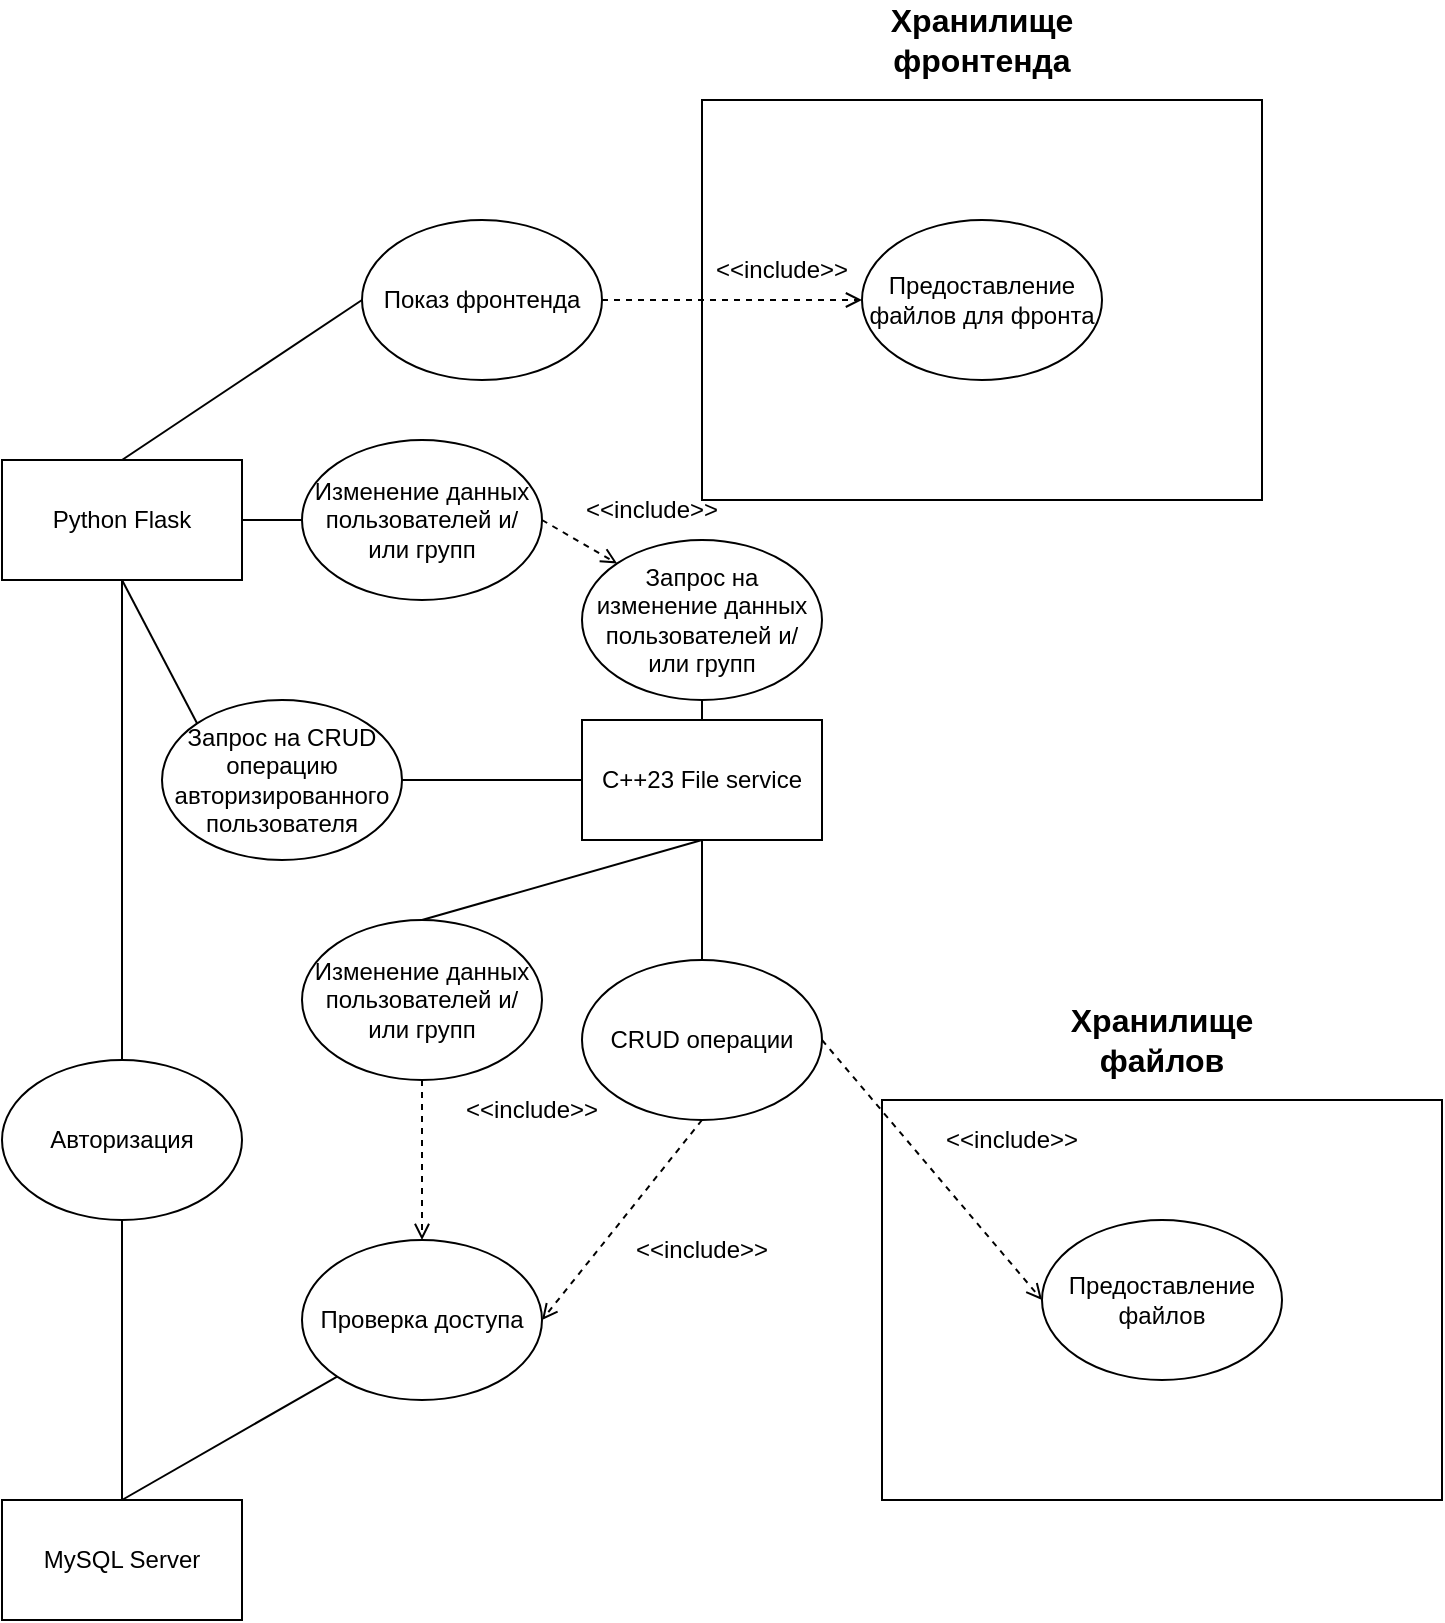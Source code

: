 <mxfile version="28.0.6">
  <diagram id="R2lEEEUBdFMjLlhIrx00" name="Page-1">
    <mxGraphModel dx="1426" dy="849" grid="1" gridSize="10" guides="1" tooltips="1" connect="1" arrows="1" fold="1" page="1" pageScale="1" pageWidth="850" pageHeight="1100" background="none" math="0" shadow="0" extFonts="Permanent Marker^https://fonts.googleapis.com/css?family=Permanent+Marker">
      <root>
        <mxCell id="0" />
        <mxCell id="1" parent="0" />
        <mxCell id="S2tcNsi_jUHl9u1Tu0x6-1" value="Python Flask" style="rounded=0;whiteSpace=wrap;html=1;labelBackgroundColor=none;" parent="1" vertex="1">
          <mxGeometry x="120" y="240" width="120" height="60" as="geometry" />
        </mxCell>
        <mxCell id="S2tcNsi_jUHl9u1Tu0x6-2" value="C++23 File service" style="rounded=0;whiteSpace=wrap;html=1;labelBackgroundColor=none;" parent="1" vertex="1">
          <mxGeometry x="410" y="370" width="120" height="60" as="geometry" />
        </mxCell>
        <mxCell id="S2tcNsi_jUHl9u1Tu0x6-3" value="MySQL Server" style="rounded=0;whiteSpace=wrap;html=1;labelBackgroundColor=none;" parent="1" vertex="1">
          <mxGeometry x="120" y="760" width="120" height="60" as="geometry" />
        </mxCell>
        <mxCell id="S2tcNsi_jUHl9u1Tu0x6-6" value="Авторизация" style="ellipse;whiteSpace=wrap;html=1;labelBackgroundColor=none;" parent="1" vertex="1">
          <mxGeometry x="120" y="540" width="120" height="80" as="geometry" />
        </mxCell>
        <mxCell id="7xHQM9Qk9Ej6QY44m_fx-1" value="" style="endArrow=none;html=1;rounded=0;entryX=0.5;entryY=0;entryDx=0;entryDy=0;exitX=0.5;exitY=1;exitDx=0;exitDy=0;labelBackgroundColor=none;fontColor=default;" parent="1" source="S2tcNsi_jUHl9u1Tu0x6-1" target="S2tcNsi_jUHl9u1Tu0x6-6" edge="1">
          <mxGeometry width="50" height="50" relative="1" as="geometry">
            <mxPoint x="380" y="750" as="sourcePoint" />
            <mxPoint x="430" y="700" as="targetPoint" />
          </mxGeometry>
        </mxCell>
        <mxCell id="7xHQM9Qk9Ej6QY44m_fx-2" value="" style="endArrow=none;html=1;rounded=0;entryX=0.5;entryY=0;entryDx=0;entryDy=0;exitX=0.5;exitY=1;exitDx=0;exitDy=0;labelBackgroundColor=none;fontColor=default;" parent="1" source="S2tcNsi_jUHl9u1Tu0x6-6" target="S2tcNsi_jUHl9u1Tu0x6-3" edge="1">
          <mxGeometry width="50" height="50" relative="1" as="geometry">
            <mxPoint x="270" y="660" as="sourcePoint" />
            <mxPoint x="400" y="650" as="targetPoint" />
          </mxGeometry>
        </mxCell>
        <mxCell id="7xHQM9Qk9Ej6QY44m_fx-3" value="Запрос на CRUD операцию авторизированного пользователя" style="ellipse;whiteSpace=wrap;html=1;labelBackgroundColor=none;" parent="1" vertex="1">
          <mxGeometry x="200" y="360" width="120" height="80" as="geometry" />
        </mxCell>
        <mxCell id="7xHQM9Qk9Ej6QY44m_fx-6" value="Изменение данных пользователей и/или&lt;span style=&quot;background-color: transparent; color: light-dark(rgb(0, 0, 0), rgb(255, 255, 255));&quot;&gt;&amp;nbsp;групп&lt;/span&gt;" style="ellipse;whiteSpace=wrap;html=1;labelBackgroundColor=none;" parent="1" vertex="1">
          <mxGeometry x="270" y="230" width="120" height="80" as="geometry" />
        </mxCell>
        <mxCell id="7xHQM9Qk9Ej6QY44m_fx-7" value="Показ фронтенда" style="ellipse;whiteSpace=wrap;html=1;labelBackgroundColor=none;" parent="1" vertex="1">
          <mxGeometry x="300" y="120" width="120" height="80" as="geometry" />
        </mxCell>
        <mxCell id="7xHQM9Qk9Ej6QY44m_fx-9" value="" style="rounded=0;whiteSpace=wrap;html=1;labelBackgroundColor=none;" parent="1" vertex="1">
          <mxGeometry x="470" y="60" width="280" height="200" as="geometry" />
        </mxCell>
        <mxCell id="7xHQM9Qk9Ej6QY44m_fx-11" value="&lt;b&gt;&lt;font style=&quot;font-size: 16px;&quot;&gt;Хранилище фронтенда&lt;/font&gt;&lt;/b&gt;" style="text;html=1;align=center;verticalAlign=middle;whiteSpace=wrap;rounded=0;labelBackgroundColor=none;" parent="1" vertex="1">
          <mxGeometry x="535" y="10" width="150" height="40" as="geometry" />
        </mxCell>
        <mxCell id="7xHQM9Qk9Ej6QY44m_fx-12" value="Предоставление файлов для фронта" style="ellipse;whiteSpace=wrap;html=1;labelBackgroundColor=none;" parent="1" vertex="1">
          <mxGeometry x="550" y="120" width="120" height="80" as="geometry" />
        </mxCell>
        <mxCell id="7xHQM9Qk9Ej6QY44m_fx-13" value="" style="html=1;verticalAlign=bottom;labelBackgroundColor=none;endArrow=open;endFill=0;dashed=1;rounded=0;exitX=1;exitY=0.5;exitDx=0;exitDy=0;entryX=0;entryY=0.5;entryDx=0;entryDy=0;fontColor=default;" parent="1" source="7xHQM9Qk9Ej6QY44m_fx-7" target="7xHQM9Qk9Ej6QY44m_fx-12" edge="1">
          <mxGeometry width="160" relative="1" as="geometry">
            <mxPoint x="350" y="440" as="sourcePoint" />
            <mxPoint x="510" y="440" as="targetPoint" />
          </mxGeometry>
        </mxCell>
        <mxCell id="7xHQM9Qk9Ej6QY44m_fx-15" value="&amp;lt;&amp;lt;include&lt;span style=&quot;background-color: transparent; color: light-dark(rgb(0, 0, 0), rgb(255, 255, 255));&quot;&gt;&amp;gt;&amp;gt;&lt;/span&gt;" style="text;html=1;align=center;verticalAlign=middle;whiteSpace=wrap;rounded=0;labelBackgroundColor=none;" parent="1" vertex="1">
          <mxGeometry x="465" y="130" width="90" height="30" as="geometry" />
        </mxCell>
        <mxCell id="7xHQM9Qk9Ej6QY44m_fx-16" value="" style="endArrow=none;html=1;rounded=0;entryX=0;entryY=0;entryDx=0;entryDy=0;exitX=0.5;exitY=1;exitDx=0;exitDy=0;labelBackgroundColor=none;fontColor=default;" parent="1" source="S2tcNsi_jUHl9u1Tu0x6-1" target="7xHQM9Qk9Ej6QY44m_fx-3" edge="1">
          <mxGeometry width="50" height="50" relative="1" as="geometry">
            <mxPoint x="180" y="360" as="sourcePoint" />
            <mxPoint x="180" y="600" as="targetPoint" />
          </mxGeometry>
        </mxCell>
        <mxCell id="7xHQM9Qk9Ej6QY44m_fx-17" value="" style="endArrow=none;html=1;rounded=0;entryX=0;entryY=0.5;entryDx=0;entryDy=0;exitX=1;exitY=0.5;exitDx=0;exitDy=0;labelBackgroundColor=none;fontColor=default;" parent="1" source="S2tcNsi_jUHl9u1Tu0x6-1" target="7xHQM9Qk9Ej6QY44m_fx-6" edge="1">
          <mxGeometry width="50" height="50" relative="1" as="geometry">
            <mxPoint x="430" y="380" as="sourcePoint" />
            <mxPoint x="558" y="482" as="targetPoint" />
          </mxGeometry>
        </mxCell>
        <mxCell id="7xHQM9Qk9Ej6QY44m_fx-18" value="" style="endArrow=none;html=1;rounded=0;entryX=0;entryY=0.5;entryDx=0;entryDy=0;exitX=1;exitY=0.5;exitDx=0;exitDy=0;labelBackgroundColor=none;fontColor=default;" parent="1" source="7xHQM9Qk9Ej6QY44m_fx-3" target="S2tcNsi_jUHl9u1Tu0x6-2" edge="1">
          <mxGeometry width="50" height="50" relative="1" as="geometry">
            <mxPoint x="330" y="360" as="sourcePoint" />
            <mxPoint x="380" y="360" as="targetPoint" />
          </mxGeometry>
        </mxCell>
        <mxCell id="7xHQM9Qk9Ej6QY44m_fx-19" value="" style="endArrow=none;html=1;rounded=0;entryX=0;entryY=0.5;entryDx=0;entryDy=0;exitX=0.5;exitY=0;exitDx=0;exitDy=0;labelBackgroundColor=none;fontColor=default;" parent="1" source="S2tcNsi_jUHl9u1Tu0x6-1" target="7xHQM9Qk9Ej6QY44m_fx-7" edge="1">
          <mxGeometry width="50" height="50" relative="1" as="geometry">
            <mxPoint x="470" y="370" as="sourcePoint" />
            <mxPoint x="600" y="370" as="targetPoint" />
          </mxGeometry>
        </mxCell>
        <mxCell id="7xHQM9Qk9Ej6QY44m_fx-20" value="" style="rounded=0;whiteSpace=wrap;html=1;labelBackgroundColor=none;" parent="1" vertex="1">
          <mxGeometry x="560" y="560" width="280" height="200" as="geometry" />
        </mxCell>
        <mxCell id="7xHQM9Qk9Ej6QY44m_fx-21" value="&lt;b&gt;&lt;font style=&quot;font-size: 16px;&quot;&gt;Хранилище файлов&lt;/font&gt;&lt;/b&gt;" style="text;html=1;align=center;verticalAlign=middle;whiteSpace=wrap;rounded=0;labelBackgroundColor=none;" parent="1" vertex="1">
          <mxGeometry x="625" y="510" width="150" height="40" as="geometry" />
        </mxCell>
        <mxCell id="7xHQM9Qk9Ej6QY44m_fx-22" value="Предоставление файлов" style="ellipse;whiteSpace=wrap;html=1;labelBackgroundColor=none;" parent="1" vertex="1">
          <mxGeometry x="640" y="620" width="120" height="80" as="geometry" />
        </mxCell>
        <mxCell id="7xHQM9Qk9Ej6QY44m_fx-23" value="&amp;lt;&amp;lt;include&lt;span style=&quot;background-color: transparent; color: light-dark(rgb(0, 0, 0), rgb(255, 255, 255));&quot;&gt;&amp;gt;&amp;gt;&lt;/span&gt;" style="text;html=1;align=center;verticalAlign=middle;whiteSpace=wrap;rounded=0;labelBackgroundColor=none;" parent="1" vertex="1">
          <mxGeometry x="400" y="250" width="90" height="30" as="geometry" />
        </mxCell>
        <mxCell id="7xHQM9Qk9Ej6QY44m_fx-24" value="" style="endArrow=none;html=1;rounded=0;entryX=0.5;entryY=1;entryDx=0;entryDy=0;exitX=0.5;exitY=0;exitDx=0;exitDy=0;labelBackgroundColor=none;fontColor=default;" parent="1" source="7xHQM9Qk9Ej6QY44m_fx-28" target="S2tcNsi_jUHl9u1Tu0x6-2" edge="1">
          <mxGeometry width="50" height="50" relative="1" as="geometry">
            <mxPoint x="580" y="370" as="sourcePoint" />
            <mxPoint x="685" y="269.5" as="targetPoint" />
          </mxGeometry>
        </mxCell>
        <mxCell id="7xHQM9Qk9Ej6QY44m_fx-25" value="CRUD операции" style="ellipse;whiteSpace=wrap;html=1;labelBackgroundColor=none;" parent="1" vertex="1">
          <mxGeometry x="410" y="490" width="120" height="80" as="geometry" />
        </mxCell>
        <mxCell id="7xHQM9Qk9Ej6QY44m_fx-26" value="Проверка доступа" style="ellipse;whiteSpace=wrap;html=1;labelBackgroundColor=none;" parent="1" vertex="1">
          <mxGeometry x="270" y="630" width="120" height="80" as="geometry" />
        </mxCell>
        <mxCell id="7xHQM9Qk9Ej6QY44m_fx-27" value="Запрос на изменение данных пользователей и/или&amp;nbsp;групп" style="ellipse;whiteSpace=wrap;html=1;labelBackgroundColor=none;" parent="1" vertex="1">
          <mxGeometry x="410" y="280" width="120" height="80" as="geometry" />
        </mxCell>
        <mxCell id="7xHQM9Qk9Ej6QY44m_fx-28" value="Изменение данных пользователей и/или&amp;nbsp;групп" style="ellipse;whiteSpace=wrap;html=1;labelBackgroundColor=none;" parent="1" vertex="1">
          <mxGeometry x="270" y="470" width="120" height="80" as="geometry" />
        </mxCell>
        <mxCell id="7xHQM9Qk9Ej6QY44m_fx-30" value="" style="html=1;verticalAlign=bottom;labelBackgroundColor=none;endArrow=open;endFill=0;dashed=1;rounded=0;entryX=0;entryY=0;entryDx=0;entryDy=0;fontColor=default;" parent="1" target="7xHQM9Qk9Ej6QY44m_fx-27" edge="1">
          <mxGeometry width="160" relative="1" as="geometry">
            <mxPoint x="390" y="270" as="sourcePoint" />
            <mxPoint x="640" y="250" as="targetPoint" />
          </mxGeometry>
        </mxCell>
        <mxCell id="7xHQM9Qk9Ej6QY44m_fx-31" value="" style="endArrow=none;html=1;rounded=0;entryX=0.5;entryY=1;entryDx=0;entryDy=0;exitX=0.5;exitY=0;exitDx=0;exitDy=0;labelBackgroundColor=none;fontColor=default;" parent="1" source="S2tcNsi_jUHl9u1Tu0x6-2" target="7xHQM9Qk9Ej6QY44m_fx-27" edge="1">
          <mxGeometry width="50" height="50" relative="1" as="geometry">
            <mxPoint x="530" y="470" as="sourcePoint" />
            <mxPoint x="530" y="400" as="targetPoint" />
          </mxGeometry>
        </mxCell>
        <mxCell id="7xHQM9Qk9Ej6QY44m_fx-32" value="" style="endArrow=none;html=1;rounded=0;exitX=0.5;exitY=0;exitDx=0;exitDy=0;entryX=0;entryY=1;entryDx=0;entryDy=0;labelBackgroundColor=none;fontColor=default;" parent="1" source="S2tcNsi_jUHl9u1Tu0x6-3" target="7xHQM9Qk9Ej6QY44m_fx-26" edge="1">
          <mxGeometry width="50" height="50" relative="1" as="geometry">
            <mxPoint x="400" y="550" as="sourcePoint" />
            <mxPoint x="450" y="500" as="targetPoint" />
          </mxGeometry>
        </mxCell>
        <mxCell id="7xHQM9Qk9Ej6QY44m_fx-33" value="" style="html=1;verticalAlign=bottom;labelBackgroundColor=none;endArrow=open;endFill=0;dashed=1;rounded=0;entryX=1;entryY=0.5;entryDx=0;entryDy=0;exitX=0.5;exitY=1;exitDx=0;exitDy=0;fontColor=default;" parent="1" source="7xHQM9Qk9Ej6QY44m_fx-25" target="7xHQM9Qk9Ej6QY44m_fx-26" edge="1">
          <mxGeometry width="160" relative="1" as="geometry">
            <mxPoint x="400" y="390" as="sourcePoint" />
            <mxPoint x="438" y="412" as="targetPoint" />
          </mxGeometry>
        </mxCell>
        <mxCell id="7xHQM9Qk9Ej6QY44m_fx-34" value="&amp;lt;&amp;lt;include&lt;span style=&quot;background-color: transparent; color: light-dark(rgb(0, 0, 0), rgb(255, 255, 255));&quot;&gt;&amp;gt;&amp;gt;&lt;/span&gt;" style="text;html=1;align=center;verticalAlign=middle;whiteSpace=wrap;rounded=0;labelBackgroundColor=none;" parent="1" vertex="1">
          <mxGeometry x="340" y="550" width="90" height="30" as="geometry" />
        </mxCell>
        <mxCell id="7xHQM9Qk9Ej6QY44m_fx-35" value="" style="html=1;verticalAlign=bottom;labelBackgroundColor=none;endArrow=open;endFill=0;dashed=1;rounded=0;entryX=0;entryY=0.5;entryDx=0;entryDy=0;exitX=1;exitY=0.5;exitDx=0;exitDy=0;fontColor=default;" parent="1" source="7xHQM9Qk9Ej6QY44m_fx-25" target="7xHQM9Qk9Ej6QY44m_fx-22" edge="1">
          <mxGeometry width="160" relative="1" as="geometry">
            <mxPoint x="400" y="600" as="sourcePoint" />
            <mxPoint x="400" y="650" as="targetPoint" />
          </mxGeometry>
        </mxCell>
        <mxCell id="7xHQM9Qk9Ej6QY44m_fx-36" value="&amp;lt;&amp;lt;include&lt;span style=&quot;background-color: transparent; color: light-dark(rgb(0, 0, 0), rgb(255, 255, 255));&quot;&gt;&amp;gt;&amp;gt;&lt;/span&gt;" style="text;html=1;align=center;verticalAlign=middle;whiteSpace=wrap;rounded=0;labelBackgroundColor=none;" parent="1" vertex="1">
          <mxGeometry x="580" y="565" width="90" height="30" as="geometry" />
        </mxCell>
        <mxCell id="7xHQM9Qk9Ej6QY44m_fx-37" value="&amp;lt;&amp;lt;include&lt;span style=&quot;background-color: transparent; color: light-dark(rgb(0, 0, 0), rgb(255, 255, 255));&quot;&gt;&amp;gt;&amp;gt;&lt;/span&gt;" style="text;html=1;align=center;verticalAlign=middle;whiteSpace=wrap;rounded=0;labelBackgroundColor=none;" parent="1" vertex="1">
          <mxGeometry x="425" y="620" width="90" height="30" as="geometry" />
        </mxCell>
        <mxCell id="7xHQM9Qk9Ej6QY44m_fx-38" value="" style="html=1;verticalAlign=bottom;labelBackgroundColor=none;endArrow=open;endFill=0;dashed=1;rounded=0;entryX=0.5;entryY=0;entryDx=0;entryDy=0;exitX=0.5;exitY=1;exitDx=0;exitDy=0;fontColor=default;" parent="1" source="7xHQM9Qk9Ej6QY44m_fx-28" target="7xHQM9Qk9Ej6QY44m_fx-26" edge="1">
          <mxGeometry width="160" relative="1" as="geometry">
            <mxPoint x="490" y="600" as="sourcePoint" />
            <mxPoint x="758" y="692" as="targetPoint" />
          </mxGeometry>
        </mxCell>
        <mxCell id="7xHQM9Qk9Ej6QY44m_fx-40" value="" style="endArrow=none;html=1;rounded=0;entryX=0.5;entryY=1;entryDx=0;entryDy=0;exitX=0.5;exitY=0;exitDx=0;exitDy=0;labelBackgroundColor=none;fontColor=default;" parent="1" source="7xHQM9Qk9Ej6QY44m_fx-25" target="S2tcNsi_jUHl9u1Tu0x6-2" edge="1">
          <mxGeometry width="50" height="50" relative="1" as="geometry">
            <mxPoint x="520" y="540" as="sourcePoint" />
            <mxPoint x="600" y="500" as="targetPoint" />
          </mxGeometry>
        </mxCell>
      </root>
    </mxGraphModel>
  </diagram>
</mxfile>
